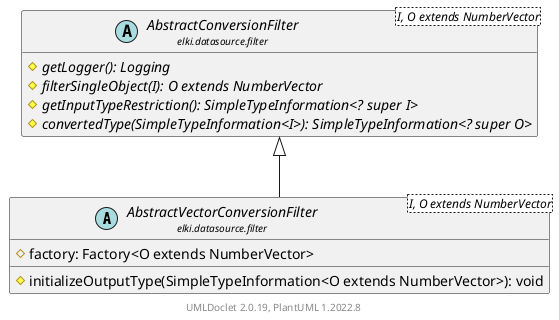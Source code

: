 @startuml
    remove .*\.(Instance|Par|Parameterizer|Factory)$
    set namespaceSeparator none
    hide empty fields
    hide empty methods

    abstract class "<size:14>AbstractVectorConversionFilter\n<size:10>elki.datasource.filter" as elki.datasource.filter.AbstractVectorConversionFilter<I, O extends NumberVector> [[AbstractVectorConversionFilter.html]] {
        #factory: Factory<O extends NumberVector>
        #initializeOutputType(SimpleTypeInformation<O extends NumberVector>): void
    }

    abstract class "<size:14>AbstractConversionFilter\n<size:10>elki.datasource.filter" as elki.datasource.filter.AbstractConversionFilter<I, O extends NumberVector> [[AbstractConversionFilter.html]] {
        {abstract} #getLogger(): Logging
        {abstract} #filterSingleObject(I): O extends NumberVector
        {abstract} #getInputTypeRestriction(): SimpleTypeInformation<? super I>
        {abstract} #convertedType(SimpleTypeInformation<​I>): SimpleTypeInformation<? super O>
    }

    elki.datasource.filter.AbstractConversionFilter <|-- elki.datasource.filter.AbstractVectorConversionFilter

    center footer UMLDoclet 2.0.19, PlantUML 1.2022.8
@enduml
